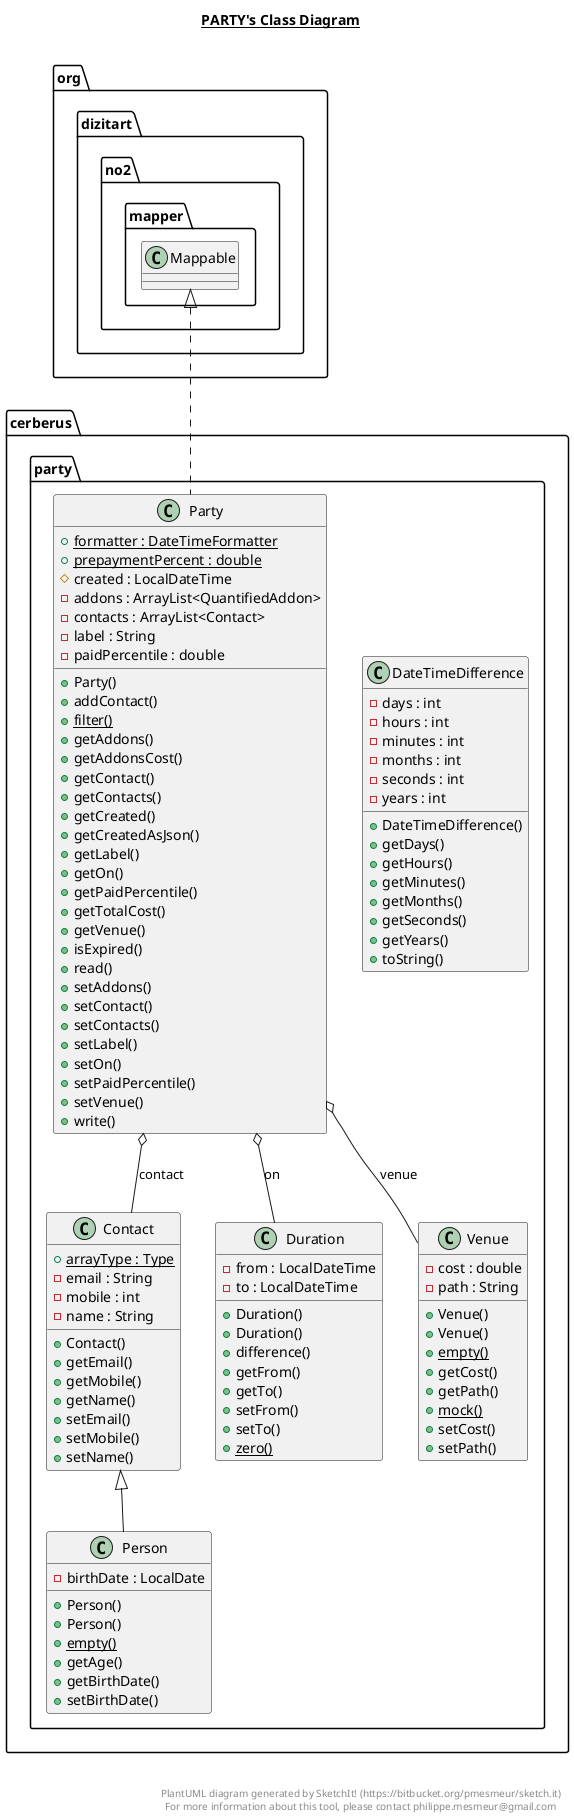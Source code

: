 @startuml

title __PARTY's Class Diagram__\n

  namespace cerberus {
    namespace party {
      class cerberus.party.Contact {
          {static} + arrayType : Type
          - email : String
          - mobile : int
          - name : String
          + Contact()
          + getEmail()
          + getMobile()
          + getName()
          + setEmail()
          + setMobile()
          + setName()
      }
    }
  }
  

  namespace cerberus {
    namespace party {
      class cerberus.party.DateTimeDifference {
          - days : int
          - hours : int
          - minutes : int
          - months : int
          - seconds : int
          - years : int
          + DateTimeDifference()
          + getDays()
          + getHours()
          + getMinutes()
          + getMonths()
          + getSeconds()
          + getYears()
          + toString()
      }
    }
  }
  

  namespace cerberus {
    namespace party {
      class cerberus.party.Duration {
          - from : LocalDateTime
          - to : LocalDateTime
          + Duration()
          + Duration()
          + difference()
          + getFrom()
          + getTo()
          + setFrom()
          + setTo()
          {static} + zero()
      }
    }
  }
  

  namespace cerberus {
    namespace party {
      class cerberus.party.Party {
          {static} + formatter : DateTimeFormatter
          {static} + prepaymentPercent : double
          # created : LocalDateTime
          - addons : ArrayList<QuantifiedAddon>
          - contacts : ArrayList<Contact>
          - label : String
          - paidPercentile : double
          + Party()
          + addContact()
          {static} + filter()
          + getAddons()
          + getAddonsCost()
          + getContact()
          + getContacts()
          + getCreated()
          + getCreatedAsJson()
          + getLabel()
          + getOn()
          + getPaidPercentile()
          + getTotalCost()
          + getVenue()
          + isExpired()
          + read()
          + setAddons()
          + setContact()
          + setContacts()
          + setLabel()
          + setOn()
          + setPaidPercentile()
          + setVenue()
          + write()
      }
    }
  }
  

  namespace cerberus {
    namespace party {
      class cerberus.party.Person {
          - birthDate : LocalDate
          + Person()
          + Person()
          {static} + empty()
          + getAge()
          + getBirthDate()
          + setBirthDate()
      }
    }
  }
  

  namespace cerberus {
    namespace party {
      class cerberus.party.Venue {
          - cost : double
          - path : String
          + Venue()
          + Venue()
          {static} + empty()
          + getCost()
          + getPath()
          {static} + mock()
          + setCost()
          + setPath()
      }
    }
  }
  

  cerberus.party.Party .up.|> org.dizitart.no2.mapper.Mappable
  cerberus.party.Party o-- cerberus.party.Contact : contact
  cerberus.party.Party o-- cerberus.party.Duration : on
  cerberus.party.Party o-- cerberus.party.Venue : venue
  cerberus.party.Person -up-|> cerberus.party.Contact


right footer


PlantUML diagram generated by SketchIt! (https://bitbucket.org/pmesmeur/sketch.it)
For more information about this tool, please contact philippe.mesmeur@gmail.com
endfooter

@enduml
